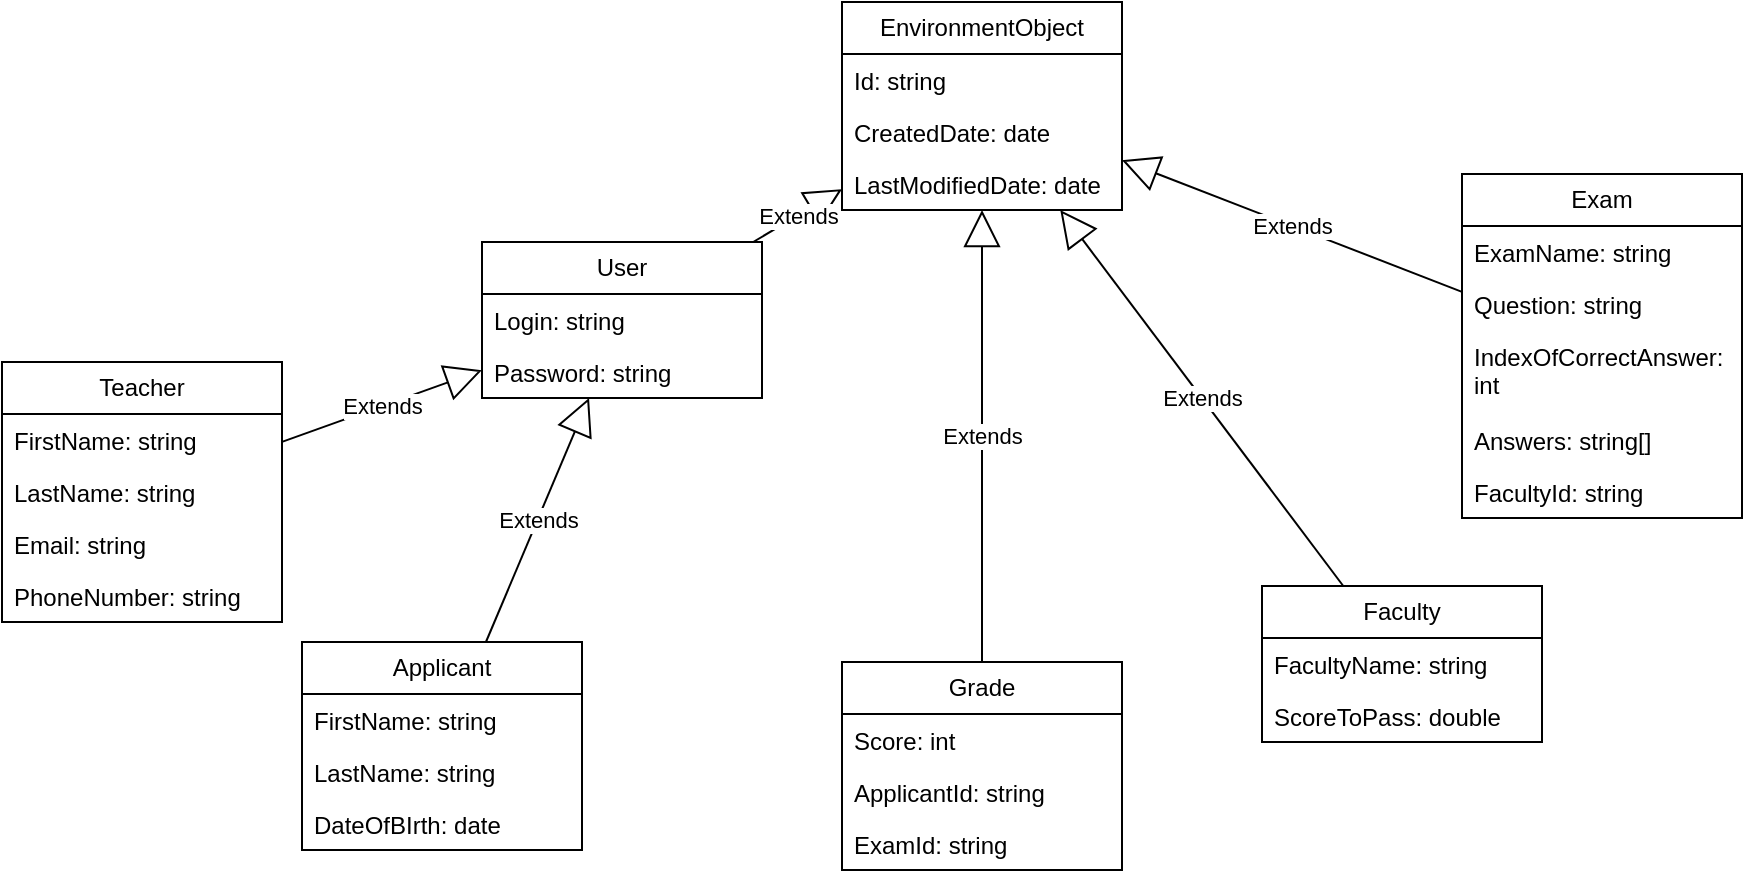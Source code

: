 <mxfile version="24.0.7" type="device">
  <diagram name="Сторінка-1" id="dc5v2m-vLdXS_S2VlvRx">
    <mxGraphModel dx="1877" dy="530" grid="1" gridSize="10" guides="1" tooltips="1" connect="1" arrows="1" fold="1" page="1" pageScale="1" pageWidth="827" pageHeight="1169" math="0" shadow="0">
      <root>
        <mxCell id="0" />
        <mxCell id="1" parent="0" />
        <mxCell id="Ma8jlj9cA9yB-QLtDelH-1" value="Applicant" style="swimlane;fontStyle=0;childLayout=stackLayout;horizontal=1;startSize=26;fillColor=none;horizontalStack=0;resizeParent=1;resizeParentMax=0;resizeLast=0;collapsible=1;marginBottom=0;whiteSpace=wrap;html=1;" parent="1" vertex="1">
          <mxGeometry x="60" y="340" width="140" height="104" as="geometry" />
        </mxCell>
        <mxCell id="Ma8jlj9cA9yB-QLtDelH-4" value="FirstName: string" style="text;strokeColor=none;fillColor=none;align=left;verticalAlign=top;spacingLeft=4;spacingRight=4;overflow=hidden;rotatable=0;points=[[0,0.5],[1,0.5]];portConstraint=eastwest;whiteSpace=wrap;html=1;" parent="Ma8jlj9cA9yB-QLtDelH-1" vertex="1">
          <mxGeometry y="26" width="140" height="26" as="geometry" />
        </mxCell>
        <mxCell id="fdka-YChPkyheWyZHx02-24" value="LastName: string" style="text;strokeColor=none;fillColor=none;align=left;verticalAlign=top;spacingLeft=4;spacingRight=4;overflow=hidden;rotatable=0;points=[[0,0.5],[1,0.5]];portConstraint=eastwest;whiteSpace=wrap;html=1;" vertex="1" parent="Ma8jlj9cA9yB-QLtDelH-1">
          <mxGeometry y="52" width="140" height="26" as="geometry" />
        </mxCell>
        <mxCell id="fdka-YChPkyheWyZHx02-25" value="DateOfBIrth: date" style="text;strokeColor=none;fillColor=none;align=left;verticalAlign=top;spacingLeft=4;spacingRight=4;overflow=hidden;rotatable=0;points=[[0,0.5],[1,0.5]];portConstraint=eastwest;whiteSpace=wrap;html=1;" vertex="1" parent="Ma8jlj9cA9yB-QLtDelH-1">
          <mxGeometry y="78" width="140" height="26" as="geometry" />
        </mxCell>
        <mxCell id="Ma8jlj9cA9yB-QLtDelH-5" value="Faculty" style="swimlane;fontStyle=0;childLayout=stackLayout;horizontal=1;startSize=26;fillColor=none;horizontalStack=0;resizeParent=1;resizeParentMax=0;resizeLast=0;collapsible=1;marginBottom=0;whiteSpace=wrap;html=1;" parent="1" vertex="1">
          <mxGeometry x="540" y="312" width="140" height="78" as="geometry" />
        </mxCell>
        <mxCell id="Ma8jlj9cA9yB-QLtDelH-8" value="FacultyName: string" style="text;strokeColor=none;fillColor=none;align=left;verticalAlign=top;spacingLeft=4;spacingRight=4;overflow=hidden;rotatable=0;points=[[0,0.5],[1,0.5]];portConstraint=eastwest;whiteSpace=wrap;html=1;" parent="Ma8jlj9cA9yB-QLtDelH-5" vertex="1">
          <mxGeometry y="26" width="140" height="26" as="geometry" />
        </mxCell>
        <mxCell id="fdka-YChPkyheWyZHx02-26" value="ScoreToPass: double" style="text;strokeColor=none;fillColor=none;align=left;verticalAlign=top;spacingLeft=4;spacingRight=4;overflow=hidden;rotatable=0;points=[[0,0.5],[1,0.5]];portConstraint=eastwest;whiteSpace=wrap;html=1;" vertex="1" parent="Ma8jlj9cA9yB-QLtDelH-5">
          <mxGeometry y="52" width="140" height="26" as="geometry" />
        </mxCell>
        <mxCell id="Ma8jlj9cA9yB-QLtDelH-9" value="Exam" style="swimlane;fontStyle=0;childLayout=stackLayout;horizontal=1;startSize=26;fillColor=none;horizontalStack=0;resizeParent=1;resizeParentMax=0;resizeLast=0;collapsible=1;marginBottom=0;whiteSpace=wrap;html=1;" parent="1" vertex="1">
          <mxGeometry x="640" y="106" width="140" height="172" as="geometry" />
        </mxCell>
        <mxCell id="Ma8jlj9cA9yB-QLtDelH-11" value="ExamName: string" style="text;strokeColor=none;fillColor=none;align=left;verticalAlign=top;spacingLeft=4;spacingRight=4;overflow=hidden;rotatable=0;points=[[0,0.5],[1,0.5]];portConstraint=eastwest;whiteSpace=wrap;html=1;" parent="Ma8jlj9cA9yB-QLtDelH-9" vertex="1">
          <mxGeometry y="26" width="140" height="26" as="geometry" />
        </mxCell>
        <mxCell id="Ma8jlj9cA9yB-QLtDelH-12" value="Question: string" style="text;strokeColor=none;fillColor=none;align=left;verticalAlign=top;spacingLeft=4;spacingRight=4;overflow=hidden;rotatable=0;points=[[0,0.5],[1,0.5]];portConstraint=eastwest;whiteSpace=wrap;html=1;" parent="Ma8jlj9cA9yB-QLtDelH-9" vertex="1">
          <mxGeometry y="52" width="140" height="26" as="geometry" />
        </mxCell>
        <mxCell id="fdka-YChPkyheWyZHx02-27" value="IndexOfCorrectAnswer: int" style="text;strokeColor=none;fillColor=none;align=left;verticalAlign=top;spacingLeft=4;spacingRight=4;overflow=hidden;rotatable=0;points=[[0,0.5],[1,0.5]];portConstraint=eastwest;whiteSpace=wrap;html=1;" vertex="1" parent="Ma8jlj9cA9yB-QLtDelH-9">
          <mxGeometry y="78" width="140" height="42" as="geometry" />
        </mxCell>
        <mxCell id="fdka-YChPkyheWyZHx02-28" value="Answers: string[]" style="text;strokeColor=none;fillColor=none;align=left;verticalAlign=top;spacingLeft=4;spacingRight=4;overflow=hidden;rotatable=0;points=[[0,0.5],[1,0.5]];portConstraint=eastwest;whiteSpace=wrap;html=1;" vertex="1" parent="Ma8jlj9cA9yB-QLtDelH-9">
          <mxGeometry y="120" width="140" height="26" as="geometry" />
        </mxCell>
        <mxCell id="fdka-YChPkyheWyZHx02-29" value="FacultyId: string" style="text;strokeColor=none;fillColor=none;align=left;verticalAlign=top;spacingLeft=4;spacingRight=4;overflow=hidden;rotatable=0;points=[[0,0.5],[1,0.5]];portConstraint=eastwest;whiteSpace=wrap;html=1;" vertex="1" parent="Ma8jlj9cA9yB-QLtDelH-9">
          <mxGeometry y="146" width="140" height="26" as="geometry" />
        </mxCell>
        <mxCell id="Ma8jlj9cA9yB-QLtDelH-13" value="Teacher" style="swimlane;fontStyle=0;childLayout=stackLayout;horizontal=1;startSize=26;fillColor=none;horizontalStack=0;resizeParent=1;resizeParentMax=0;resizeLast=0;collapsible=1;marginBottom=0;whiteSpace=wrap;html=1;" parent="1" vertex="1">
          <mxGeometry x="-90" y="200" width="140" height="130" as="geometry" />
        </mxCell>
        <mxCell id="Ma8jlj9cA9yB-QLtDelH-15" value="FirstName: string" style="text;strokeColor=none;fillColor=none;align=left;verticalAlign=top;spacingLeft=4;spacingRight=4;overflow=hidden;rotatable=0;points=[[0,0.5],[1,0.5]];portConstraint=eastwest;whiteSpace=wrap;html=1;" parent="Ma8jlj9cA9yB-QLtDelH-13" vertex="1">
          <mxGeometry y="26" width="140" height="26" as="geometry" />
        </mxCell>
        <mxCell id="Ma8jlj9cA9yB-QLtDelH-16" value="LastName: string" style="text;strokeColor=none;fillColor=none;align=left;verticalAlign=top;spacingLeft=4;spacingRight=4;overflow=hidden;rotatable=0;points=[[0,0.5],[1,0.5]];portConstraint=eastwest;whiteSpace=wrap;html=1;" parent="Ma8jlj9cA9yB-QLtDelH-13" vertex="1">
          <mxGeometry y="52" width="140" height="26" as="geometry" />
        </mxCell>
        <mxCell id="fdka-YChPkyheWyZHx02-22" value="Email: string" style="text;strokeColor=none;fillColor=none;align=left;verticalAlign=top;spacingLeft=4;spacingRight=4;overflow=hidden;rotatable=0;points=[[0,0.5],[1,0.5]];portConstraint=eastwest;whiteSpace=wrap;html=1;" vertex="1" parent="Ma8jlj9cA9yB-QLtDelH-13">
          <mxGeometry y="78" width="140" height="26" as="geometry" />
        </mxCell>
        <mxCell id="fdka-YChPkyheWyZHx02-23" value="PhoneNumber: string" style="text;strokeColor=none;fillColor=none;align=left;verticalAlign=top;spacingLeft=4;spacingRight=4;overflow=hidden;rotatable=0;points=[[0,0.5],[1,0.5]];portConstraint=eastwest;whiteSpace=wrap;html=1;" vertex="1" parent="Ma8jlj9cA9yB-QLtDelH-13">
          <mxGeometry y="104" width="140" height="26" as="geometry" />
        </mxCell>
        <mxCell id="fdka-YChPkyheWyZHx02-1" value="EnvironmentObject" style="swimlane;fontStyle=0;childLayout=stackLayout;horizontal=1;startSize=26;fillColor=none;horizontalStack=0;resizeParent=1;resizeParentMax=0;resizeLast=0;collapsible=1;marginBottom=0;whiteSpace=wrap;html=1;" vertex="1" parent="1">
          <mxGeometry x="330" y="20" width="140" height="104" as="geometry" />
        </mxCell>
        <mxCell id="fdka-YChPkyheWyZHx02-2" value="Id: string" style="text;strokeColor=none;fillColor=none;align=left;verticalAlign=top;spacingLeft=4;spacingRight=4;overflow=hidden;rotatable=0;points=[[0,0.5],[1,0.5]];portConstraint=eastwest;whiteSpace=wrap;html=1;" vertex="1" parent="fdka-YChPkyheWyZHx02-1">
          <mxGeometry y="26" width="140" height="26" as="geometry" />
        </mxCell>
        <mxCell id="fdka-YChPkyheWyZHx02-5" value="CreatedDate: date" style="text;strokeColor=none;fillColor=none;align=left;verticalAlign=top;spacingLeft=4;spacingRight=4;overflow=hidden;rotatable=0;points=[[0,0.5],[1,0.5]];portConstraint=eastwest;whiteSpace=wrap;html=1;" vertex="1" parent="fdka-YChPkyheWyZHx02-1">
          <mxGeometry y="52" width="140" height="26" as="geometry" />
        </mxCell>
        <mxCell id="fdka-YChPkyheWyZHx02-6" value="LastModifiedDate: date" style="text;strokeColor=none;fillColor=none;align=left;verticalAlign=top;spacingLeft=4;spacingRight=4;overflow=hidden;rotatable=0;points=[[0,0.5],[1,0.5]];portConstraint=eastwest;whiteSpace=wrap;html=1;" vertex="1" parent="fdka-YChPkyheWyZHx02-1">
          <mxGeometry y="78" width="140" height="26" as="geometry" />
        </mxCell>
        <mxCell id="fdka-YChPkyheWyZHx02-7" value="Extends" style="endArrow=block;endSize=16;endFill=0;html=1;rounded=0;" edge="1" parent="1" source="Ma8jlj9cA9yB-QLtDelH-13" target="fdka-YChPkyheWyZHx02-16">
          <mxGeometry width="160" relative="1" as="geometry">
            <mxPoint x="130" y="190" as="sourcePoint" />
            <mxPoint x="290" y="190" as="targetPoint" />
          </mxGeometry>
        </mxCell>
        <mxCell id="fdka-YChPkyheWyZHx02-8" value="Extends" style="endArrow=block;endSize=16;endFill=0;html=1;rounded=0;" edge="1" parent="1" source="Ma8jlj9cA9yB-QLtDelH-1" target="fdka-YChPkyheWyZHx02-16">
          <mxGeometry width="160" relative="1" as="geometry">
            <mxPoint x="240" y="274" as="sourcePoint" />
            <mxPoint x="340" y="186" as="targetPoint" />
          </mxGeometry>
        </mxCell>
        <mxCell id="fdka-YChPkyheWyZHx02-9" value="Extends" style="endArrow=block;endSize=16;endFill=0;html=1;rounded=0;" edge="1" parent="1" source="Ma8jlj9cA9yB-QLtDelH-5" target="fdka-YChPkyheWyZHx02-1">
          <mxGeometry width="160" relative="1" as="geometry">
            <mxPoint x="358" y="270" as="sourcePoint" />
            <mxPoint x="387" y="190" as="targetPoint" />
          </mxGeometry>
        </mxCell>
        <mxCell id="fdka-YChPkyheWyZHx02-10" value="Extends" style="endArrow=block;endSize=16;endFill=0;html=1;rounded=0;" edge="1" parent="1" source="Ma8jlj9cA9yB-QLtDelH-9" target="fdka-YChPkyheWyZHx02-1">
          <mxGeometry width="160" relative="1" as="geometry">
            <mxPoint x="484" y="270" as="sourcePoint" />
            <mxPoint x="443" y="190" as="targetPoint" />
          </mxGeometry>
        </mxCell>
        <mxCell id="fdka-YChPkyheWyZHx02-11" value="Grade" style="swimlane;fontStyle=0;childLayout=stackLayout;horizontal=1;startSize=26;fillColor=none;horizontalStack=0;resizeParent=1;resizeParentMax=0;resizeLast=0;collapsible=1;marginBottom=0;whiteSpace=wrap;html=1;" vertex="1" parent="1">
          <mxGeometry x="330" y="350" width="140" height="104" as="geometry" />
        </mxCell>
        <mxCell id="fdka-YChPkyheWyZHx02-12" value="Score: int" style="text;strokeColor=none;fillColor=none;align=left;verticalAlign=top;spacingLeft=4;spacingRight=4;overflow=hidden;rotatable=0;points=[[0,0.5],[1,0.5]];portConstraint=eastwest;whiteSpace=wrap;html=1;" vertex="1" parent="fdka-YChPkyheWyZHx02-11">
          <mxGeometry y="26" width="140" height="26" as="geometry" />
        </mxCell>
        <mxCell id="fdka-YChPkyheWyZHx02-13" value="ApplicantId: string" style="text;strokeColor=none;fillColor=none;align=left;verticalAlign=top;spacingLeft=4;spacingRight=4;overflow=hidden;rotatable=0;points=[[0,0.5],[1,0.5]];portConstraint=eastwest;whiteSpace=wrap;html=1;" vertex="1" parent="fdka-YChPkyheWyZHx02-11">
          <mxGeometry y="52" width="140" height="26" as="geometry" />
        </mxCell>
        <mxCell id="fdka-YChPkyheWyZHx02-14" value="ExamId: string" style="text;strokeColor=none;fillColor=none;align=left;verticalAlign=top;spacingLeft=4;spacingRight=4;overflow=hidden;rotatable=0;points=[[0,0.5],[1,0.5]];portConstraint=eastwest;whiteSpace=wrap;html=1;" vertex="1" parent="fdka-YChPkyheWyZHx02-11">
          <mxGeometry y="78" width="140" height="26" as="geometry" />
        </mxCell>
        <mxCell id="fdka-YChPkyheWyZHx02-15" value="Extends" style="endArrow=block;endSize=16;endFill=0;html=1;rounded=0;" edge="1" parent="1" source="fdka-YChPkyheWyZHx02-11" target="fdka-YChPkyheWyZHx02-1">
          <mxGeometry width="160" relative="1" as="geometry">
            <mxPoint x="496" y="270" as="sourcePoint" />
            <mxPoint x="438" y="164" as="targetPoint" />
          </mxGeometry>
        </mxCell>
        <mxCell id="fdka-YChPkyheWyZHx02-16" value="User" style="swimlane;fontStyle=0;childLayout=stackLayout;horizontal=1;startSize=26;fillColor=none;horizontalStack=0;resizeParent=1;resizeParentMax=0;resizeLast=0;collapsible=1;marginBottom=0;whiteSpace=wrap;html=1;" vertex="1" parent="1">
          <mxGeometry x="150" y="140" width="140" height="78" as="geometry" />
        </mxCell>
        <mxCell id="fdka-YChPkyheWyZHx02-17" value="Login: string" style="text;strokeColor=none;fillColor=none;align=left;verticalAlign=top;spacingLeft=4;spacingRight=4;overflow=hidden;rotatable=0;points=[[0,0.5],[1,0.5]];portConstraint=eastwest;whiteSpace=wrap;html=1;" vertex="1" parent="fdka-YChPkyheWyZHx02-16">
          <mxGeometry y="26" width="140" height="26" as="geometry" />
        </mxCell>
        <mxCell id="fdka-YChPkyheWyZHx02-18" value="Password: string" style="text;strokeColor=none;fillColor=none;align=left;verticalAlign=top;spacingLeft=4;spacingRight=4;overflow=hidden;rotatable=0;points=[[0,0.5],[1,0.5]];portConstraint=eastwest;whiteSpace=wrap;html=1;" vertex="1" parent="fdka-YChPkyheWyZHx02-16">
          <mxGeometry y="52" width="140" height="26" as="geometry" />
        </mxCell>
        <mxCell id="fdka-YChPkyheWyZHx02-20" value="Extends" style="endArrow=block;endSize=16;endFill=0;html=1;rounded=0;" edge="1" parent="1" source="fdka-YChPkyheWyZHx02-16" target="fdka-YChPkyheWyZHx02-1">
          <mxGeometry width="160" relative="1" as="geometry">
            <mxPoint x="70" y="238" as="sourcePoint" />
            <mxPoint x="160" y="210" as="targetPoint" />
          </mxGeometry>
        </mxCell>
      </root>
    </mxGraphModel>
  </diagram>
</mxfile>
